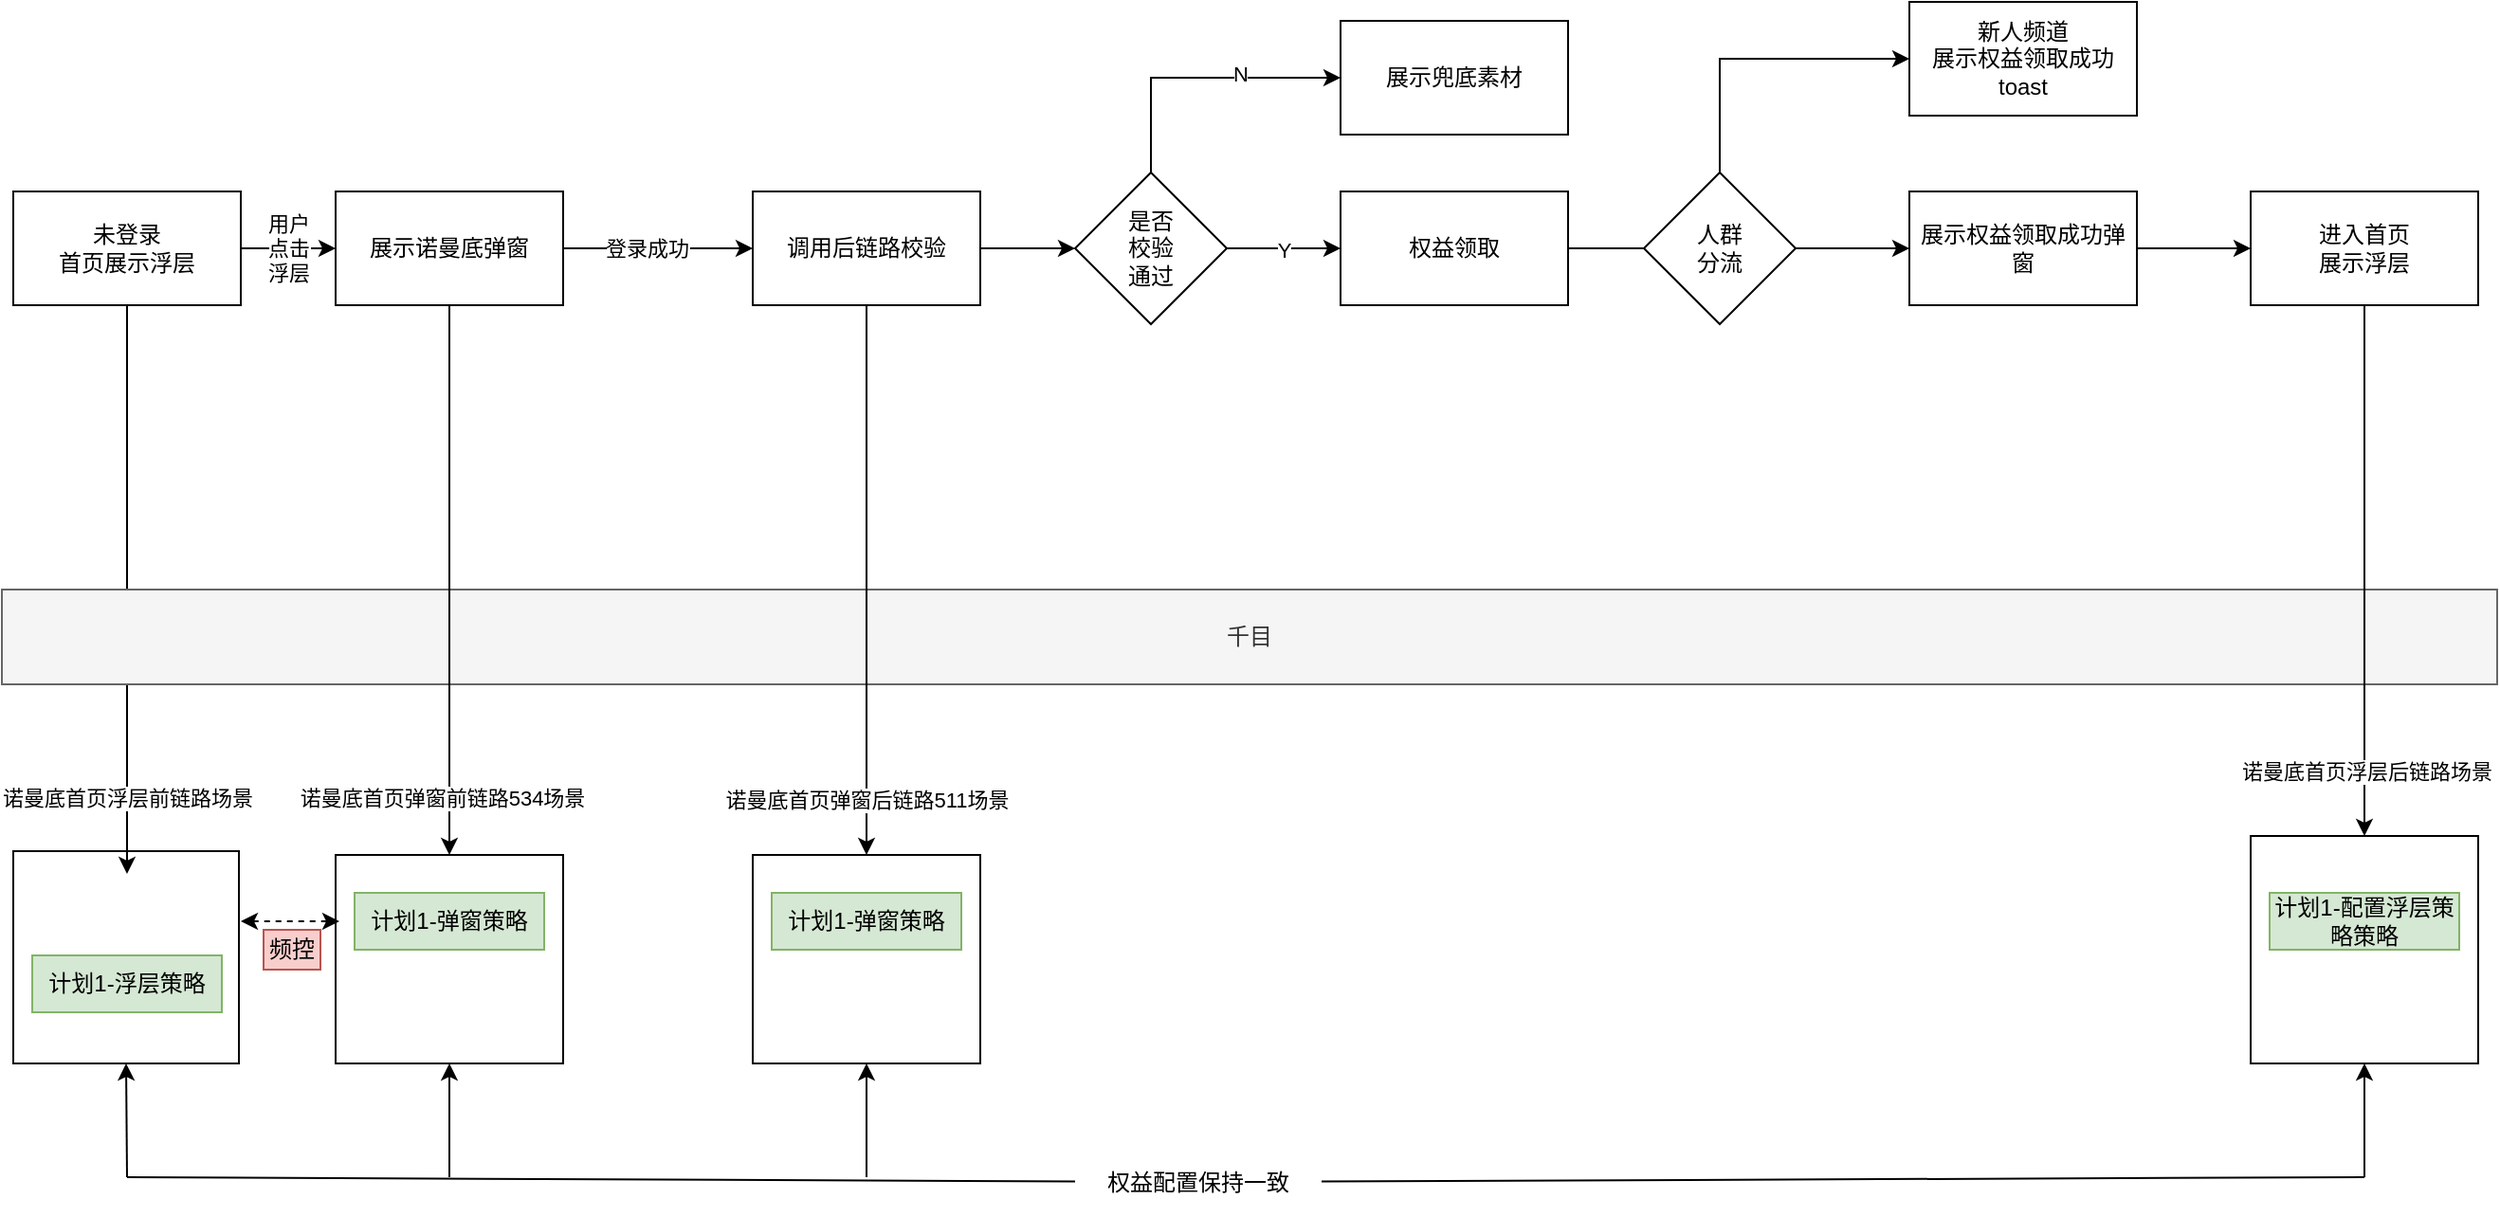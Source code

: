 <mxfile version="20.8.20" type="github">
  <diagram name="第 1 页" id="jpnvuy32GK8fpqJJxuUJ">
    <mxGraphModel dx="1550" dy="1119" grid="0" gridSize="10" guides="1" tooltips="1" connect="1" arrows="1" fold="1" page="0" pageScale="1" pageWidth="827" pageHeight="1169" math="0" shadow="0">
      <root>
        <mxCell id="0" />
        <mxCell id="1" parent="0" />
        <mxCell id="yl57tY-dSV3nHuKEagw1-7" value="" style="rounded=0;whiteSpace=wrap;html=1;" vertex="1" parent="1">
          <mxGeometry x="81" y="687" width="119" height="112" as="geometry" />
        </mxCell>
        <mxCell id="yl57tY-dSV3nHuKEagw1-3" style="edgeStyle=orthogonalEdgeStyle;rounded=0;orthogonalLoop=1;jettySize=auto;html=1;" edge="1" parent="1" source="yl57tY-dSV3nHuKEagw1-1">
          <mxGeometry relative="1" as="geometry">
            <mxPoint x="141" y="699" as="targetPoint" />
          </mxGeometry>
        </mxCell>
        <mxCell id="yl57tY-dSV3nHuKEagw1-5" value="诺曼底首页浮层前链路场景" style="edgeLabel;html=1;align=center;verticalAlign=middle;resizable=0;points=[];" vertex="1" connectable="0" parent="yl57tY-dSV3nHuKEagw1-3">
          <mxGeometry x="0.653" y="2" relative="1" as="geometry">
            <mxPoint x="-2" y="12" as="offset" />
          </mxGeometry>
        </mxCell>
        <mxCell id="yl57tY-dSV3nHuKEagw1-10" value="用户&lt;br&gt;点击&lt;br&gt;浮层" style="edgeStyle=orthogonalEdgeStyle;rounded=0;orthogonalLoop=1;jettySize=auto;html=1;" edge="1" parent="1" source="yl57tY-dSV3nHuKEagw1-1" target="yl57tY-dSV3nHuKEagw1-8">
          <mxGeometry relative="1" as="geometry">
            <mxPoint as="offset" />
          </mxGeometry>
        </mxCell>
        <mxCell id="yl57tY-dSV3nHuKEagw1-1" value="未登录&lt;br&gt;首页展示浮层" style="rounded=0;whiteSpace=wrap;html=1;" vertex="1" parent="1">
          <mxGeometry x="81" y="339" width="120" height="60" as="geometry" />
        </mxCell>
        <mxCell id="yl57tY-dSV3nHuKEagw1-2" value="千目" style="rounded=0;whiteSpace=wrap;html=1;fillColor=#f5f5f5;strokeColor=#666666;fontColor=#333333;" vertex="1" parent="1">
          <mxGeometry x="75" y="549" width="1316" height="50" as="geometry" />
        </mxCell>
        <mxCell id="yl57tY-dSV3nHuKEagw1-6" value="计划1-浮层策略" style="rounded=0;whiteSpace=wrap;html=1;fillColor=#d5e8d4;strokeColor=#82b366;" vertex="1" parent="1">
          <mxGeometry x="91" y="742" width="100" height="30" as="geometry" />
        </mxCell>
        <mxCell id="yl57tY-dSV3nHuKEagw1-14" style="edgeStyle=orthogonalEdgeStyle;rounded=0;orthogonalLoop=1;jettySize=auto;html=1;" edge="1" parent="1" source="yl57tY-dSV3nHuKEagw1-8" target="yl57tY-dSV3nHuKEagw1-11">
          <mxGeometry relative="1" as="geometry" />
        </mxCell>
        <mxCell id="yl57tY-dSV3nHuKEagw1-15" value="诺曼底首页弹窗前链路534场景" style="edgeLabel;html=1;align=center;verticalAlign=middle;resizable=0;points=[];" vertex="1" connectable="0" parent="yl57tY-dSV3nHuKEagw1-14">
          <mxGeometry x="0.697" y="-4" relative="1" as="geometry">
            <mxPoint y="14" as="offset" />
          </mxGeometry>
        </mxCell>
        <mxCell id="yl57tY-dSV3nHuKEagw1-17" style="edgeStyle=orthogonalEdgeStyle;rounded=0;orthogonalLoop=1;jettySize=auto;html=1;" edge="1" parent="1" source="yl57tY-dSV3nHuKEagw1-8" target="yl57tY-dSV3nHuKEagw1-16">
          <mxGeometry relative="1" as="geometry" />
        </mxCell>
        <mxCell id="yl57tY-dSV3nHuKEagw1-18" value="登录成功" style="edgeLabel;html=1;align=center;verticalAlign=middle;resizable=0;points=[];" vertex="1" connectable="0" parent="yl57tY-dSV3nHuKEagw1-17">
          <mxGeometry x="-0.133" y="3" relative="1" as="geometry">
            <mxPoint y="3" as="offset" />
          </mxGeometry>
        </mxCell>
        <mxCell id="yl57tY-dSV3nHuKEagw1-8" value="展示诺曼底弹窗" style="rounded=0;whiteSpace=wrap;html=1;" vertex="1" parent="1">
          <mxGeometry x="251" y="339" width="120" height="60" as="geometry" />
        </mxCell>
        <mxCell id="yl57tY-dSV3nHuKEagw1-11" value="" style="rounded=0;whiteSpace=wrap;html=1;" vertex="1" parent="1">
          <mxGeometry x="251" y="689" width="120" height="110" as="geometry" />
        </mxCell>
        <mxCell id="yl57tY-dSV3nHuKEagw1-12" value="计划1-弹窗策略" style="rounded=0;whiteSpace=wrap;html=1;fillColor=#d5e8d4;strokeColor=#82b366;" vertex="1" parent="1">
          <mxGeometry x="261" y="709" width="100" height="30" as="geometry" />
        </mxCell>
        <mxCell id="yl57tY-dSV3nHuKEagw1-22" style="edgeStyle=orthogonalEdgeStyle;rounded=0;orthogonalLoop=1;jettySize=auto;html=1;" edge="1" parent="1" source="yl57tY-dSV3nHuKEagw1-16" target="yl57tY-dSV3nHuKEagw1-21">
          <mxGeometry relative="1" as="geometry" />
        </mxCell>
        <mxCell id="yl57tY-dSV3nHuKEagw1-24" value="诺曼底首页弹窗后链路511场景" style="edgeLabel;html=1;align=center;verticalAlign=middle;resizable=0;points=[];" vertex="1" connectable="0" parent="yl57tY-dSV3nHuKEagw1-22">
          <mxGeometry x="0.664" y="-3" relative="1" as="geometry">
            <mxPoint x="3" y="19" as="offset" />
          </mxGeometry>
        </mxCell>
        <mxCell id="yl57tY-dSV3nHuKEagw1-32" style="edgeStyle=orthogonalEdgeStyle;rounded=0;orthogonalLoop=1;jettySize=auto;html=1;" edge="1" parent="1" source="yl57tY-dSV3nHuKEagw1-16">
          <mxGeometry relative="1" as="geometry">
            <mxPoint x="641" y="369" as="targetPoint" />
          </mxGeometry>
        </mxCell>
        <mxCell id="yl57tY-dSV3nHuKEagw1-16" value="调用后链路校验" style="rounded=0;whiteSpace=wrap;html=1;" vertex="1" parent="1">
          <mxGeometry x="471" y="339" width="120" height="60" as="geometry" />
        </mxCell>
        <mxCell id="yl57tY-dSV3nHuKEagw1-21" value="" style="rounded=0;whiteSpace=wrap;html=1;" vertex="1" parent="1">
          <mxGeometry x="471" y="689" width="120" height="110" as="geometry" />
        </mxCell>
        <mxCell id="yl57tY-dSV3nHuKEagw1-23" value="计划1-弹窗策略" style="rounded=0;whiteSpace=wrap;html=1;fillColor=#d5e8d4;strokeColor=#82b366;" vertex="1" parent="1">
          <mxGeometry x="481" y="709" width="100" height="30" as="geometry" />
        </mxCell>
        <mxCell id="yl57tY-dSV3nHuKEagw1-39" style="edgeStyle=orthogonalEdgeStyle;rounded=0;orthogonalLoop=1;jettySize=auto;html=1;" edge="1" parent="1" source="yl57tY-dSV3nHuKEagw1-25">
          <mxGeometry relative="1" as="geometry">
            <mxPoint x="961" y="369" as="targetPoint" />
          </mxGeometry>
        </mxCell>
        <mxCell id="yl57tY-dSV3nHuKEagw1-25" value="权益领取" style="rounded=0;whiteSpace=wrap;html=1;" vertex="1" parent="1">
          <mxGeometry x="781" y="339" width="120" height="60" as="geometry" />
        </mxCell>
        <mxCell id="yl57tY-dSV3nHuKEagw1-34" value="Y" style="edgeStyle=orthogonalEdgeStyle;rounded=0;orthogonalLoop=1;jettySize=auto;html=1;" edge="1" parent="1" source="yl57tY-dSV3nHuKEagw1-33">
          <mxGeometry relative="1" as="geometry">
            <mxPoint x="781" y="369" as="targetPoint" />
          </mxGeometry>
        </mxCell>
        <mxCell id="yl57tY-dSV3nHuKEagw1-35" style="edgeStyle=orthogonalEdgeStyle;rounded=0;orthogonalLoop=1;jettySize=auto;html=1;entryX=0;entryY=0.5;entryDx=0;entryDy=0;exitX=0.5;exitY=0;exitDx=0;exitDy=0;" edge="1" parent="1" source="yl57tY-dSV3nHuKEagw1-33" target="yl57tY-dSV3nHuKEagw1-36">
          <mxGeometry relative="1" as="geometry">
            <mxPoint x="721" y="229" as="targetPoint" />
          </mxGeometry>
        </mxCell>
        <mxCell id="yl57tY-dSV3nHuKEagw1-38" value="N" style="edgeLabel;html=1;align=center;verticalAlign=middle;resizable=0;points=[];" vertex="1" connectable="0" parent="yl57tY-dSV3nHuKEagw1-35">
          <mxGeometry x="0.293" y="2" relative="1" as="geometry">
            <mxPoint as="offset" />
          </mxGeometry>
        </mxCell>
        <mxCell id="yl57tY-dSV3nHuKEagw1-33" value="是否&lt;br&gt;校验&lt;br&gt;通过" style="rhombus;whiteSpace=wrap;html=1;" vertex="1" parent="1">
          <mxGeometry x="641" y="329" width="80" height="80" as="geometry" />
        </mxCell>
        <mxCell id="yl57tY-dSV3nHuKEagw1-36" value="展示兜底素材" style="rounded=0;whiteSpace=wrap;html=1;" vertex="1" parent="1">
          <mxGeometry x="781" y="249" width="120" height="60" as="geometry" />
        </mxCell>
        <mxCell id="yl57tY-dSV3nHuKEagw1-41" style="edgeStyle=orthogonalEdgeStyle;rounded=0;orthogonalLoop=1;jettySize=auto;html=1;" edge="1" parent="1" source="yl57tY-dSV3nHuKEagw1-40">
          <mxGeometry relative="1" as="geometry">
            <mxPoint x="1081" y="369" as="targetPoint" />
          </mxGeometry>
        </mxCell>
        <mxCell id="yl57tY-dSV3nHuKEagw1-45" style="edgeStyle=orthogonalEdgeStyle;rounded=0;orthogonalLoop=1;jettySize=auto;html=1;entryX=0;entryY=0.5;entryDx=0;entryDy=0;" edge="1" parent="1" source="yl57tY-dSV3nHuKEagw1-40" target="yl57tY-dSV3nHuKEagw1-43">
          <mxGeometry relative="1" as="geometry">
            <mxPoint x="1021" y="269" as="targetPoint" />
            <Array as="points">
              <mxPoint x="981" y="269" />
            </Array>
          </mxGeometry>
        </mxCell>
        <mxCell id="yl57tY-dSV3nHuKEagw1-40" value="人群&lt;br&gt;分流" style="rhombus;whiteSpace=wrap;html=1;" vertex="1" parent="1">
          <mxGeometry x="941" y="329" width="80" height="80" as="geometry" />
        </mxCell>
        <mxCell id="yl57tY-dSV3nHuKEagw1-43" value="新人频道&lt;br&gt;展示权益领取成功&lt;br&gt;toast" style="rounded=0;whiteSpace=wrap;html=1;" vertex="1" parent="1">
          <mxGeometry x="1081" y="239" width="120" height="60" as="geometry" />
        </mxCell>
        <mxCell id="yl57tY-dSV3nHuKEagw1-47" style="edgeStyle=orthogonalEdgeStyle;rounded=0;orthogonalLoop=1;jettySize=auto;html=1;" edge="1" parent="1" source="yl57tY-dSV3nHuKEagw1-46">
          <mxGeometry relative="1" as="geometry">
            <mxPoint x="1261" y="369" as="targetPoint" />
          </mxGeometry>
        </mxCell>
        <mxCell id="yl57tY-dSV3nHuKEagw1-46" value="展示权益领取成功弹窗" style="rounded=0;whiteSpace=wrap;html=1;" vertex="1" parent="1">
          <mxGeometry x="1081" y="339" width="120" height="60" as="geometry" />
        </mxCell>
        <mxCell id="yl57tY-dSV3nHuKEagw1-54" style="edgeStyle=orthogonalEdgeStyle;rounded=0;orthogonalLoop=1;jettySize=auto;html=1;" edge="1" parent="1" source="yl57tY-dSV3nHuKEagw1-48" target="yl57tY-dSV3nHuKEagw1-50">
          <mxGeometry relative="1" as="geometry" />
        </mxCell>
        <mxCell id="yl57tY-dSV3nHuKEagw1-55" value="诺曼底首页浮层后链路场景" style="edgeLabel;html=1;align=center;verticalAlign=middle;resizable=0;points=[];" vertex="1" connectable="0" parent="yl57tY-dSV3nHuKEagw1-54">
          <mxGeometry x="0.757" y="1" relative="1" as="geometry">
            <mxPoint as="offset" />
          </mxGeometry>
        </mxCell>
        <mxCell id="yl57tY-dSV3nHuKEagw1-48" value="进入首页&lt;br&gt;展示浮层" style="rounded=0;whiteSpace=wrap;html=1;" vertex="1" parent="1">
          <mxGeometry x="1261" y="339" width="120" height="60" as="geometry" />
        </mxCell>
        <mxCell id="yl57tY-dSV3nHuKEagw1-50" value="" style="rounded=0;whiteSpace=wrap;html=1;" vertex="1" parent="1">
          <mxGeometry x="1261" y="679" width="120" height="120" as="geometry" />
        </mxCell>
        <mxCell id="yl57tY-dSV3nHuKEagw1-52" value="计划1-配置浮层策略策略" style="rounded=0;whiteSpace=wrap;html=1;fillColor=#d5e8d4;strokeColor=#82b366;" vertex="1" parent="1">
          <mxGeometry x="1271" y="709" width="100" height="30" as="geometry" />
        </mxCell>
        <mxCell id="yl57tY-dSV3nHuKEagw1-59" value="" style="endArrow=none;html=1;rounded=0;startArrow=none;" edge="1" parent="1" source="yl57tY-dSV3nHuKEagw1-67">
          <mxGeometry width="50" height="50" relative="1" as="geometry">
            <mxPoint x="141" y="859" as="sourcePoint" />
            <mxPoint x="1321" y="859" as="targetPoint" />
          </mxGeometry>
        </mxCell>
        <mxCell id="yl57tY-dSV3nHuKEagw1-60" value="" style="endArrow=classic;html=1;rounded=0;entryX=0.5;entryY=1;entryDx=0;entryDy=0;" edge="1" parent="1" target="yl57tY-dSV3nHuKEagw1-7">
          <mxGeometry width="50" height="50" relative="1" as="geometry">
            <mxPoint x="141" y="859" as="sourcePoint" />
            <mxPoint x="191" y="809" as="targetPoint" />
          </mxGeometry>
        </mxCell>
        <mxCell id="yl57tY-dSV3nHuKEagw1-61" value="" style="endArrow=classic;html=1;rounded=0;" edge="1" parent="1" target="yl57tY-dSV3nHuKEagw1-11">
          <mxGeometry width="50" height="50" relative="1" as="geometry">
            <mxPoint x="311" y="859" as="sourcePoint" />
            <mxPoint x="361" y="809" as="targetPoint" />
          </mxGeometry>
        </mxCell>
        <mxCell id="yl57tY-dSV3nHuKEagw1-64" value="" style="endArrow=classic;html=1;rounded=0;entryX=0.5;entryY=1;entryDx=0;entryDy=0;" edge="1" parent="1" target="yl57tY-dSV3nHuKEagw1-21">
          <mxGeometry width="50" height="50" relative="1" as="geometry">
            <mxPoint x="531" y="859" as="sourcePoint" />
            <mxPoint x="591" y="809" as="targetPoint" />
          </mxGeometry>
        </mxCell>
        <mxCell id="yl57tY-dSV3nHuKEagw1-65" value="" style="endArrow=classic;html=1;rounded=0;entryX=0.5;entryY=1;entryDx=0;entryDy=0;" edge="1" parent="1" target="yl57tY-dSV3nHuKEagw1-50">
          <mxGeometry width="50" height="50" relative="1" as="geometry">
            <mxPoint x="1321" y="859" as="sourcePoint" />
            <mxPoint x="1381" y="809" as="targetPoint" />
          </mxGeometry>
        </mxCell>
        <mxCell id="yl57tY-dSV3nHuKEagw1-66" value="" style="endArrow=none;html=1;rounded=0;" edge="1" parent="1" target="yl57tY-dSV3nHuKEagw1-67">
          <mxGeometry width="50" height="50" relative="1" as="geometry">
            <mxPoint x="141" y="859" as="sourcePoint" />
            <mxPoint x="1321" y="859" as="targetPoint" />
          </mxGeometry>
        </mxCell>
        <mxCell id="yl57tY-dSV3nHuKEagw1-67" value="权益配置保持一致" style="text;html=1;strokeColor=none;fillColor=none;align=center;verticalAlign=middle;whiteSpace=wrap;rounded=0;" vertex="1" parent="1">
          <mxGeometry x="641" y="844" width="130" height="35" as="geometry" />
        </mxCell>
        <mxCell id="yl57tY-dSV3nHuKEagw1-69" value="" style="endArrow=classic;startArrow=classic;html=1;rounded=0;dashed=1;" edge="1" parent="1">
          <mxGeometry width="50" height="50" relative="1" as="geometry">
            <mxPoint x="201" y="724" as="sourcePoint" />
            <mxPoint x="253" y="724" as="targetPoint" />
          </mxGeometry>
        </mxCell>
        <mxCell id="yl57tY-dSV3nHuKEagw1-70" value="频控" style="text;html=1;strokeColor=#b85450;fillColor=#f8cecc;align=center;verticalAlign=middle;whiteSpace=wrap;rounded=0;" vertex="1" parent="1">
          <mxGeometry x="213" y="728.5" width="30" height="21" as="geometry" />
        </mxCell>
      </root>
    </mxGraphModel>
  </diagram>
</mxfile>
